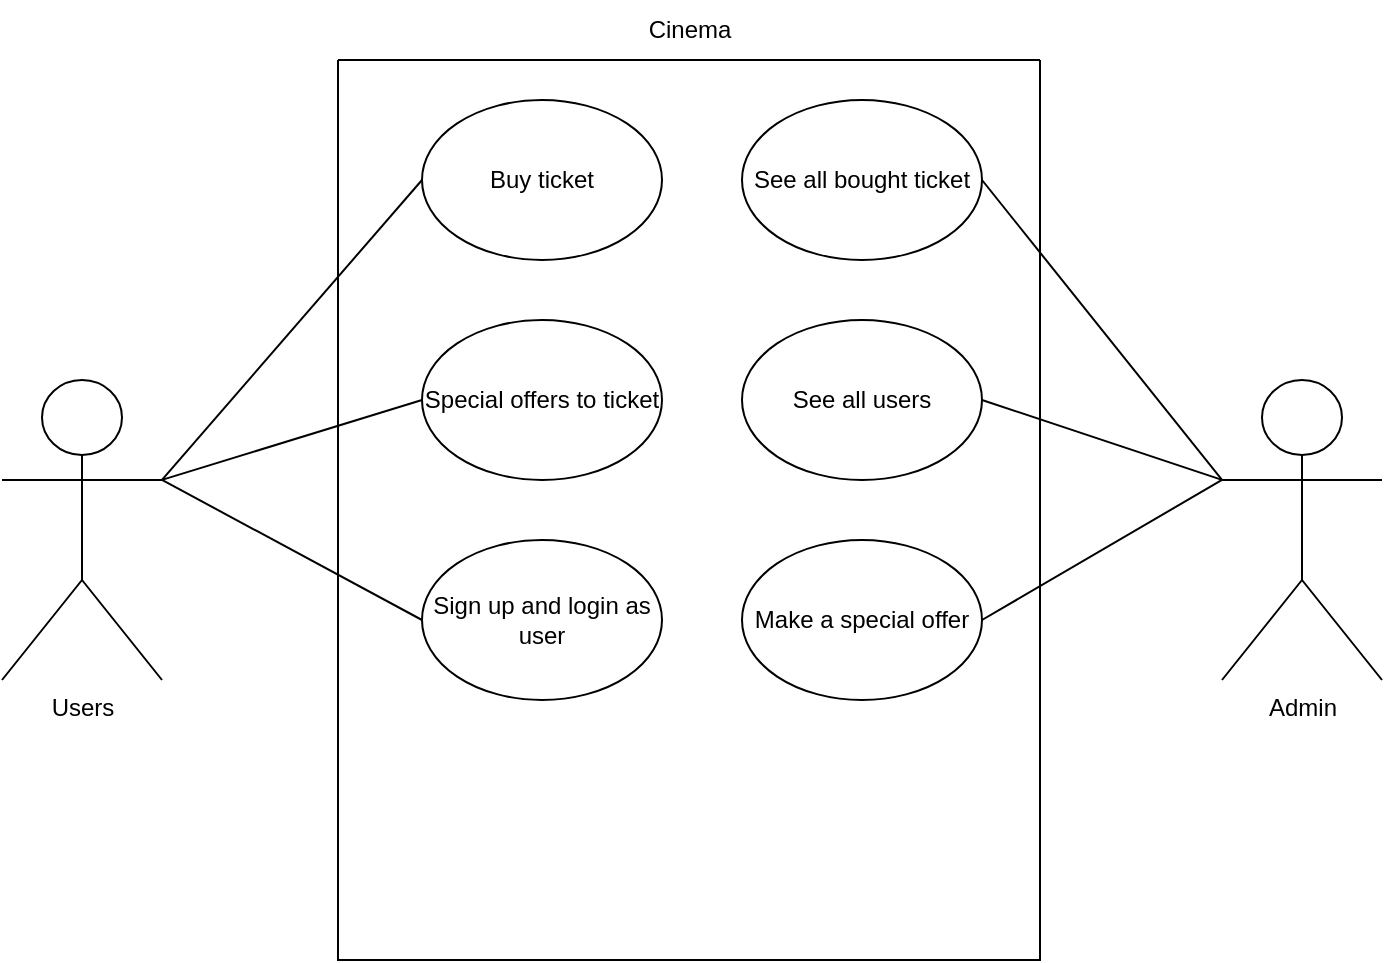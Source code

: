 <mxfile version="16.5.1" type="device"><diagram id="66VGaDkkPGXzZoQdi-Vd" name="Seite-1"><mxGraphModel dx="1071" dy="641" grid="1" gridSize="10" guides="1" tooltips="1" connect="1" arrows="1" fold="1" page="1" pageScale="1" pageWidth="827" pageHeight="1169" math="0" shadow="0"><root><mxCell id="0"/><mxCell id="1" parent="0"/><mxCell id="RTlL2jdmVpaPiW_sboYZ-1" value="" style="swimlane;startSize=0;" vertex="1" parent="1"><mxGeometry x="238" y="120" width="351" height="450" as="geometry"/></mxCell><mxCell id="RTlL2jdmVpaPiW_sboYZ-7" value="Buy ticket" style="ellipse;whiteSpace=wrap;html=1;" vertex="1" parent="RTlL2jdmVpaPiW_sboYZ-1"><mxGeometry x="42" y="20" width="120" height="80" as="geometry"/></mxCell><mxCell id="RTlL2jdmVpaPiW_sboYZ-8" value="Special offers to ticket" style="ellipse;whiteSpace=wrap;html=1;" vertex="1" parent="RTlL2jdmVpaPiW_sboYZ-1"><mxGeometry x="42" y="130" width="120" height="80" as="geometry"/></mxCell><mxCell id="RTlL2jdmVpaPiW_sboYZ-9" value="Sign up and login as user" style="ellipse;whiteSpace=wrap;html=1;" vertex="1" parent="RTlL2jdmVpaPiW_sboYZ-1"><mxGeometry x="42" y="240" width="120" height="80" as="geometry"/></mxCell><mxCell id="RTlL2jdmVpaPiW_sboYZ-10" value="See all bought ticket" style="ellipse;whiteSpace=wrap;html=1;" vertex="1" parent="RTlL2jdmVpaPiW_sboYZ-1"><mxGeometry x="202" y="20" width="120" height="80" as="geometry"/></mxCell><mxCell id="RTlL2jdmVpaPiW_sboYZ-11" value="See all users" style="ellipse;whiteSpace=wrap;html=1;" vertex="1" parent="RTlL2jdmVpaPiW_sboYZ-1"><mxGeometry x="202" y="130" width="120" height="80" as="geometry"/></mxCell><mxCell id="RTlL2jdmVpaPiW_sboYZ-12" value="Make a special offer" style="ellipse;whiteSpace=wrap;html=1;" vertex="1" parent="RTlL2jdmVpaPiW_sboYZ-1"><mxGeometry x="202" y="240" width="120" height="80" as="geometry"/></mxCell><mxCell id="RTlL2jdmVpaPiW_sboYZ-2" value="Users" style="shape=umlActor;verticalLabelPosition=bottom;verticalAlign=top;html=1;outlineConnect=0;" vertex="1" parent="1"><mxGeometry x="70" y="280" width="80" height="150" as="geometry"/></mxCell><mxCell id="RTlL2jdmVpaPiW_sboYZ-4" value="Admin" style="shape=umlActor;verticalLabelPosition=bottom;verticalAlign=top;html=1;outlineConnect=0;" vertex="1" parent="1"><mxGeometry x="680" y="280" width="80" height="150" as="geometry"/></mxCell><mxCell id="RTlL2jdmVpaPiW_sboYZ-15" value="" style="endArrow=none;html=1;rounded=0;entryX=0;entryY=0.5;entryDx=0;entryDy=0;exitX=1;exitY=0.333;exitDx=0;exitDy=0;exitPerimeter=0;" edge="1" parent="1" source="RTlL2jdmVpaPiW_sboYZ-2" target="RTlL2jdmVpaPiW_sboYZ-7"><mxGeometry width="50" height="50" relative="1" as="geometry"><mxPoint x="130" y="530" as="sourcePoint"/><mxPoint x="180" y="480" as="targetPoint"/></mxGeometry></mxCell><mxCell id="RTlL2jdmVpaPiW_sboYZ-16" value="" style="endArrow=none;html=1;rounded=0;entryX=0;entryY=0.5;entryDx=0;entryDy=0;exitX=1;exitY=0.333;exitDx=0;exitDy=0;exitPerimeter=0;" edge="1" parent="1" source="RTlL2jdmVpaPiW_sboYZ-2" target="RTlL2jdmVpaPiW_sboYZ-8"><mxGeometry width="50" height="50" relative="1" as="geometry"><mxPoint x="160" y="340" as="sourcePoint"/><mxPoint x="290" y="190" as="targetPoint"/></mxGeometry></mxCell><mxCell id="RTlL2jdmVpaPiW_sboYZ-17" value="" style="endArrow=none;html=1;rounded=0;entryX=0;entryY=0.5;entryDx=0;entryDy=0;exitX=1;exitY=0.333;exitDx=0;exitDy=0;exitPerimeter=0;" edge="1" parent="1" source="RTlL2jdmVpaPiW_sboYZ-2" target="RTlL2jdmVpaPiW_sboYZ-9"><mxGeometry width="50" height="50" relative="1" as="geometry"><mxPoint x="170" y="350" as="sourcePoint"/><mxPoint x="300" y="200" as="targetPoint"/></mxGeometry></mxCell><mxCell id="RTlL2jdmVpaPiW_sboYZ-18" value="" style="endArrow=none;html=1;rounded=0;entryX=1;entryY=0.5;entryDx=0;entryDy=0;exitX=0;exitY=0.333;exitDx=0;exitDy=0;exitPerimeter=0;" edge="1" parent="1" source="RTlL2jdmVpaPiW_sboYZ-4" target="RTlL2jdmVpaPiW_sboYZ-10"><mxGeometry width="50" height="50" relative="1" as="geometry"><mxPoint x="180" y="360" as="sourcePoint"/><mxPoint x="310" y="210" as="targetPoint"/></mxGeometry></mxCell><mxCell id="RTlL2jdmVpaPiW_sboYZ-19" value="" style="endArrow=none;html=1;rounded=0;entryX=0;entryY=0.333;entryDx=0;entryDy=0;exitX=1;exitY=0.5;exitDx=0;exitDy=0;entryPerimeter=0;" edge="1" parent="1" source="RTlL2jdmVpaPiW_sboYZ-11" target="RTlL2jdmVpaPiW_sboYZ-4"><mxGeometry width="50" height="50" relative="1" as="geometry"><mxPoint x="190" y="370" as="sourcePoint"/><mxPoint x="320" y="220" as="targetPoint"/></mxGeometry></mxCell><mxCell id="RTlL2jdmVpaPiW_sboYZ-20" value="" style="endArrow=none;html=1;rounded=0;entryX=0;entryY=0.333;entryDx=0;entryDy=0;exitX=1;exitY=0.5;exitDx=0;exitDy=0;entryPerimeter=0;" edge="1" parent="1" source="RTlL2jdmVpaPiW_sboYZ-12" target="RTlL2jdmVpaPiW_sboYZ-4"><mxGeometry width="50" height="50" relative="1" as="geometry"><mxPoint x="200" y="380" as="sourcePoint"/><mxPoint x="330" y="230" as="targetPoint"/></mxGeometry></mxCell><mxCell id="RTlL2jdmVpaPiW_sboYZ-21" value="Cinema" style="text;html=1;strokeColor=none;fillColor=none;align=center;verticalAlign=middle;whiteSpace=wrap;rounded=0;" vertex="1" parent="1"><mxGeometry x="384" y="90" width="60" height="30" as="geometry"/></mxCell></root></mxGraphModel></diagram></mxfile>